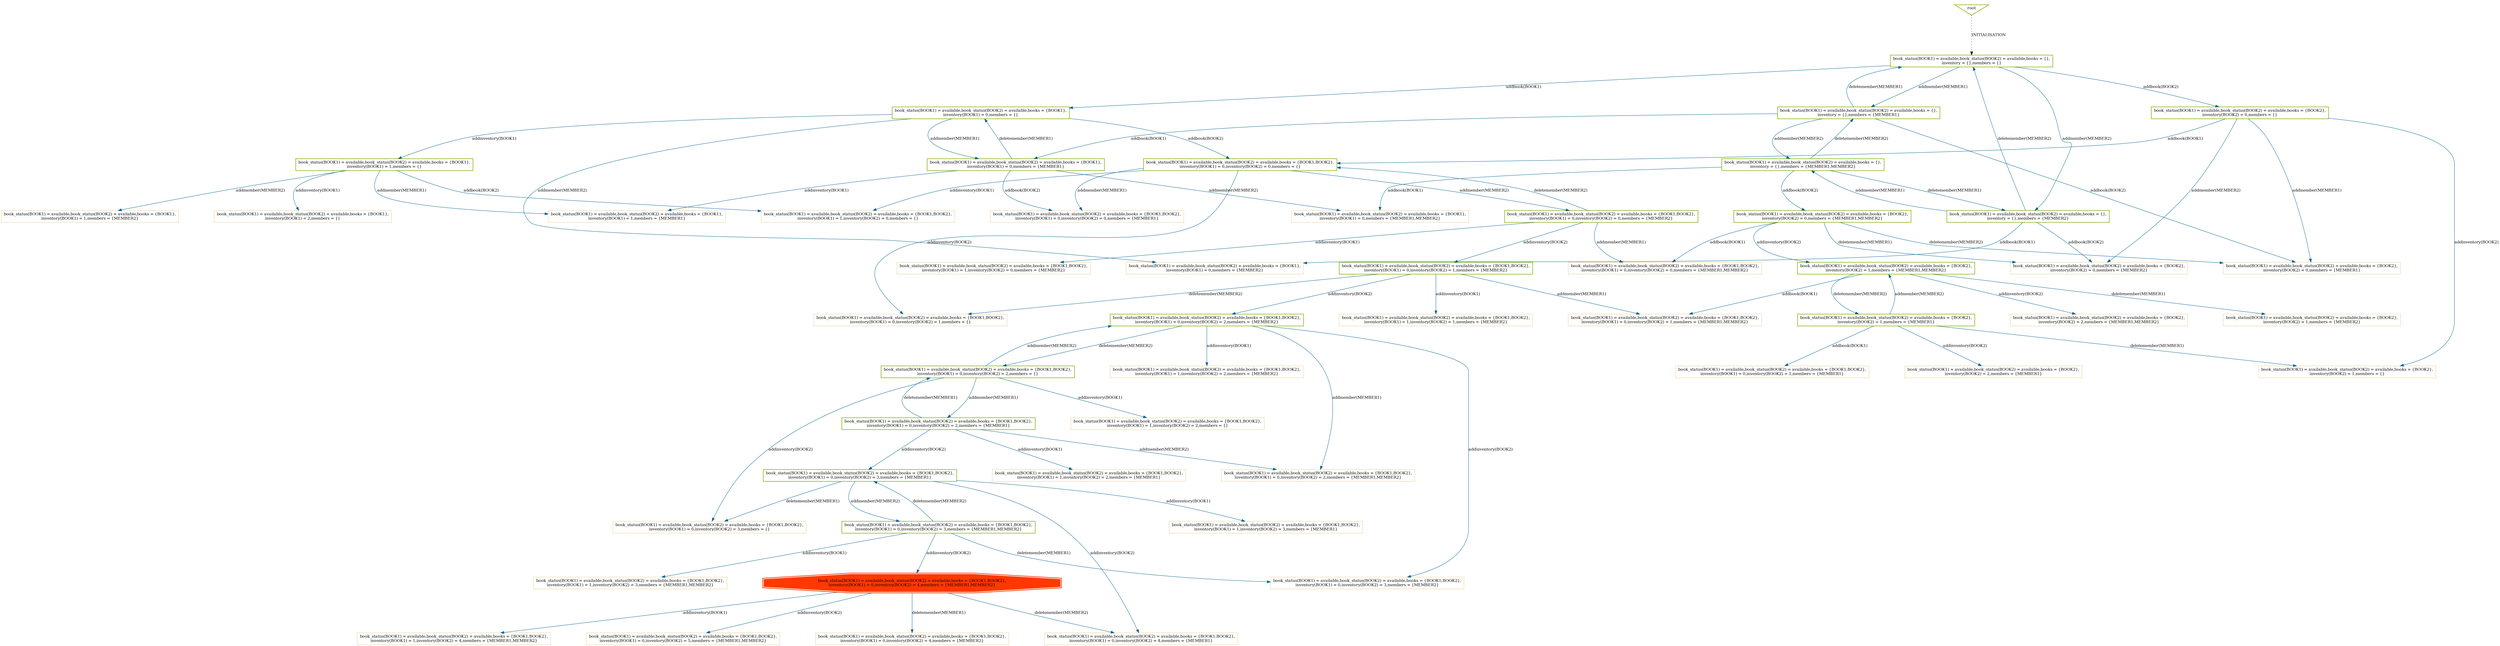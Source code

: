 digraph visited_states {
graph [nodesep=1.5, ranksep=1.5];
root [shape=invtriangle, color="#99BF38", fontsize=12, penwidth=2, label="root"];

root -> 0 [style = dotted, color = black, label="INITIALISATION", fontsize=12];

0 [shape=box, color="#99BF38", fontsize=12, penwidth=2, label="book_status(BOOK1) = available,book_status(BOOK2) = available,books = \{\},\ninventory = \{\},members = \{\}"];

0 -> 1 [color = "#006391", label="addbook(BOOK1)", fontsize=12];
0 -> 2 [color = "#006391", label="addbook(BOOK2)", fontsize=12];
0 -> 3 [color = "#006391", label="addmember(MEMBER1)", fontsize=12];
0 -> 4 [color = "#006391", label="addmember(MEMBER2)", fontsize=12];

1 [shape=box, color="#99BF38", fontsize=12, penwidth=2, label="book_status(BOOK1) = available,book_status(BOOK2) = available,books = \{BOOK1\},\ninventory(BOOK1) = 0,members = \{\}"];

1 -> 5 [color = "#006391", label="addbook(BOOK2)", fontsize=12];
1 -> 6 [color = "#006391", label="addinventory(BOOK1)", fontsize=12];
1 -> 7 [color = "#006391", label="addmember(MEMBER1)", fontsize=12];
1 -> 8 [color = "#006391", label="addmember(MEMBER2)", fontsize=12];

2 [shape=box, color="#99BF38", fontsize=12, penwidth=2, label="book_status(BOOK1) = available,book_status(BOOK2) = available,books = \{BOOK2\},\ninventory(BOOK2) = 0,members = \{\}"];

2 -> 5 [color = "#006391", label="addbook(BOOK1)", fontsize=12];
2 -> 13 [color = "#006391", label="addinventory(BOOK2)", fontsize=12];
2 -> 14 [color = "#006391", label="addmember(MEMBER1)", fontsize=12];
2 -> 9 [color = "#006391", label="addmember(MEMBER2)", fontsize=12];

3 [shape=box, color="#99BF38", fontsize=12, penwidth=2, label="book_status(BOOK1) = available,book_status(BOOK2) = available,books = \{\},\ninventory = \{\},members = \{MEMBER1\}"];

3 -> 7 [color = "#006391", label="addbook(BOOK1)", fontsize=12];
3 -> 14 [color = "#006391", label="addbook(BOOK2)", fontsize=12];
3 -> 10 [color = "#006391", label="addmember(MEMBER2)", fontsize=12];
3 -> 0 [color = "#006391", label="deletemember(MEMBER1)", fontsize=12];

4 [shape=box, color="#99BF38", fontsize=12, penwidth=2, label="book_status(BOOK1) = available,book_status(BOOK2) = available,books = \{\},\ninventory = \{\},members = \{MEMBER2\}"];

4 -> 8 [color = "#006391", label="addbook(BOOK1)", fontsize=12];
4 -> 9 [color = "#006391", label="addbook(BOOK2)", fontsize=12];
4 -> 10 [color = "#006391", label="addmember(MEMBER1)", fontsize=12];
4 -> 0 [color = "#006391", label="deletemember(MEMBER2)", fontsize=12];

5 [shape=box, color="#99BF38", fontsize=12, penwidth=2, label="book_status(BOOK1) = available,book_status(BOOK2) = available,books = \{BOOK1,BOOK2\},\ninventory(BOOK1) = 0,inventory(BOOK2) = 0,members = \{\}"];

5 -> 23 [color = "#006391", label="addinventory(BOOK1)", fontsize=12];
5 -> 24 [color = "#006391", label="addinventory(BOOK2)", fontsize=12];
5 -> 25 [color = "#006391", label="addmember(MEMBER1)", fontsize=12];
5 -> 26 [color = "#006391", label="addmember(MEMBER2)", fontsize=12];

6 [shape=box, color="#99BF38", fontsize=12, penwidth=2, label="book_status(BOOK1) = available,book_status(BOOK2) = available,books = \{BOOK1\},\ninventory(BOOK1) = 1,members = \{\}"];

6 -> 23 [color = "#006391", label="addbook(BOOK2)", fontsize=12];
6 -> 35 [color = "#006391", label="addinventory(BOOK1)", fontsize=12];
6 -> 36 [color = "#006391", label="addmember(MEMBER1)", fontsize=12];
6 -> 37 [color = "#006391", label="addmember(MEMBER2)", fontsize=12];

7 [shape=box, color="#99BF38", fontsize=12, penwidth=2, label="book_status(BOOK1) = available,book_status(BOOK2) = available,books = \{BOOK1\},\ninventory(BOOK1) = 0,members = \{MEMBER1\}"];

7 -> 25 [color = "#006391", label="addbook(BOOK2)", fontsize=12];
7 -> 36 [color = "#006391", label="addinventory(BOOK1)", fontsize=12];
7 -> 11 [color = "#006391", label="addmember(MEMBER2)", fontsize=12];
7 -> 1 [color = "#006391", label="deletemember(MEMBER1)", fontsize=12];

8 [shape=box, color="#F4E3C1", fontsize=12, penwidth=2, label="book_status(BOOK1) = available,book_status(BOOK2) = available,books = \{BOOK1\},\ninventory(BOOK1) = 0,members = \{MEMBER2\}"];


9 [shape=box, color="#F4E3C1", fontsize=12, penwidth=2, label="book_status(BOOK1) = available,book_status(BOOK2) = available,books = \{BOOK2\},\ninventory(BOOK2) = 0,members = \{MEMBER2\}"];


10 [shape=box, color="#99BF38", fontsize=12, penwidth=2, label="book_status(BOOK1) = available,book_status(BOOK2) = available,books = \{\},\ninventory = \{\},members = \{MEMBER1,MEMBER2\}"];

10 -> 11 [color = "#006391", label="addbook(BOOK1)", fontsize=12];
10 -> 12 [color = "#006391", label="addbook(BOOK2)", fontsize=12];
10 -> 4 [color = "#006391", label="deletemember(MEMBER1)", fontsize=12];
10 -> 3 [color = "#006391", label="deletemember(MEMBER2)", fontsize=12];

11 [shape=box, color="#F4E3C1", fontsize=12, penwidth=2, label="book_status(BOOK1) = available,book_status(BOOK2) = available,books = \{BOOK1\},\ninventory(BOOK1) = 0,members = \{MEMBER1,MEMBER2\}"];


12 [shape=box, color="#99BF38", fontsize=12, penwidth=2, label="book_status(BOOK1) = available,book_status(BOOK2) = available,books = \{BOOK2\},\ninventory(BOOK2) = 0,members = \{MEMBER1,MEMBER2\}"];

12 -> 15 [color = "#006391", label="addbook(BOOK1)", fontsize=12];
12 -> 16 [color = "#006391", label="addinventory(BOOK2)", fontsize=12];
12 -> 9 [color = "#006391", label="deletemember(MEMBER1)", fontsize=12];
12 -> 14 [color = "#006391", label="deletemember(MEMBER2)", fontsize=12];

13 [shape=box, color="#F4E3C1", fontsize=12, penwidth=2, label="book_status(BOOK1) = available,book_status(BOOK2) = available,books = \{BOOK2\},\ninventory(BOOK2) = 1,members = \{\}"];


14 [shape=box, color="#F4E3C1", fontsize=12, penwidth=2, label="book_status(BOOK1) = available,book_status(BOOK2) = available,books = \{BOOK2\},\ninventory(BOOK2) = 0,members = \{MEMBER1\}"];


15 [shape=box, color="#F4E3C1", fontsize=12, penwidth=2, label="book_status(BOOK1) = available,book_status(BOOK2) = available,books = \{BOOK1,BOOK2\},\ninventory(BOOK1) = 0,inventory(BOOK2) = 0,members = \{MEMBER1,MEMBER2\}"];


16 [shape=box, color="#99BF38", fontsize=12, penwidth=2, label="book_status(BOOK1) = available,book_status(BOOK2) = available,books = \{BOOK2\},\ninventory(BOOK2) = 1,members = \{MEMBER1,MEMBER2\}"];

16 -> 17 [color = "#006391", label="addbook(BOOK1)", fontsize=12];
16 -> 18 [color = "#006391", label="addinventory(BOOK2)", fontsize=12];
16 -> 19 [color = "#006391", label="deletemember(MEMBER1)", fontsize=12];
16 -> 20 [color = "#006391", label="deletemember(MEMBER2)", fontsize=12];

17 [shape=box, color="#F4E3C1", fontsize=12, penwidth=2, label="book_status(BOOK1) = available,book_status(BOOK2) = available,books = \{BOOK1,BOOK2\},\ninventory(BOOK1) = 0,inventory(BOOK2) = 1,members = \{MEMBER1,MEMBER2\}"];


18 [shape=box, color="#F4E3C1", fontsize=12, penwidth=2, label="book_status(BOOK1) = available,book_status(BOOK2) = available,books = \{BOOK2\},\ninventory(BOOK2) = 2,members = \{MEMBER1,MEMBER2\}"];


19 [shape=box, color="#F4E3C1", fontsize=12, penwidth=2, label="book_status(BOOK1) = available,book_status(BOOK2) = available,books = \{BOOK2\},\ninventory(BOOK2) = 1,members = \{MEMBER2\}"];


20 [shape=box, color="#99BF38", fontsize=12, penwidth=2, label="book_status(BOOK1) = available,book_status(BOOK2) = available,books = \{BOOK2\},\ninventory(BOOK2) = 1,members = \{MEMBER1\}"];

20 -> 21 [color = "#006391", label="addbook(BOOK1)", fontsize=12];
20 -> 22 [color = "#006391", label="addinventory(BOOK2)", fontsize=12];
20 -> 16 [color = "#006391", label="addmember(MEMBER2)", fontsize=12];
20 -> 13 [color = "#006391", label="deletemember(MEMBER1)", fontsize=12];

21 [shape=box, color="#F4E3C1", fontsize=12, penwidth=2, label="book_status(BOOK1) = available,book_status(BOOK2) = available,books = \{BOOK1,BOOK2\},\ninventory(BOOK1) = 0,inventory(BOOK2) = 1,members = \{MEMBER1\}"];


22 [shape=box, color="#F4E3C1", fontsize=12, penwidth=2, label="book_status(BOOK1) = available,book_status(BOOK2) = available,books = \{BOOK2\},\ninventory(BOOK2) = 2,members = \{MEMBER1\}"];


23 [shape=box, color="#F4E3C1", fontsize=12, penwidth=2, label="book_status(BOOK1) = available,book_status(BOOK2) = available,books = \{BOOK1,BOOK2\},\ninventory(BOOK1) = 1,inventory(BOOK2) = 0,members = \{\}"];


24 [shape=box, color="#F4E3C1", fontsize=12, penwidth=2, label="book_status(BOOK1) = available,book_status(BOOK2) = available,books = \{BOOK1,BOOK2\},\ninventory(BOOK1) = 0,inventory(BOOK2) = 1,members = \{\}"];


25 [shape=box, color="#F4E3C1", fontsize=12, penwidth=2, label="book_status(BOOK1) = available,book_status(BOOK2) = available,books = \{BOOK1,BOOK2\},\ninventory(BOOK1) = 0,inventory(BOOK2) = 0,members = \{MEMBER1\}"];


26 [shape=box, color="#99BF38", fontsize=12, penwidth=2, label="book_status(BOOK1) = available,book_status(BOOK2) = available,books = \{BOOK1,BOOK2\},\ninventory(BOOK1) = 0,inventory(BOOK2) = 0,members = \{MEMBER2\}"];

26 -> 27 [color = "#006391", label="addinventory(BOOK1)", fontsize=12];
26 -> 28 [color = "#006391", label="addinventory(BOOK2)", fontsize=12];
26 -> 15 [color = "#006391", label="addmember(MEMBER1)", fontsize=12];
26 -> 5 [color = "#006391", label="deletemember(MEMBER2)", fontsize=12];

27 [shape=box, color="#F4E3C1", fontsize=12, penwidth=2, label="book_status(BOOK1) = available,book_status(BOOK2) = available,books = \{BOOK1,BOOK2\},\ninventory(BOOK1) = 1,inventory(BOOK2) = 0,members = \{MEMBER2\}"];


28 [shape=box, color="#99BF38", fontsize=12, penwidth=2, label="book_status(BOOK1) = available,book_status(BOOK2) = available,books = \{BOOK1,BOOK2\},\ninventory(BOOK1) = 0,inventory(BOOK2) = 1,members = \{MEMBER2\}"];

28 -> 29 [color = "#006391", label="addinventory(BOOK1)", fontsize=12];
28 -> 30 [color = "#006391", label="addinventory(BOOK2)", fontsize=12];
28 -> 17 [color = "#006391", label="addmember(MEMBER1)", fontsize=12];
28 -> 24 [color = "#006391", label="deletemember(MEMBER2)", fontsize=12];

29 [shape=box, color="#F4E3C1", fontsize=12, penwidth=2, label="book_status(BOOK1) = available,book_status(BOOK2) = available,books = \{BOOK1,BOOK2\},\ninventory(BOOK1) = 1,inventory(BOOK2) = 1,members = \{MEMBER2\}"];


30 [shape=box, color="#99BF38", fontsize=12, penwidth=2, label="book_status(BOOK1) = available,book_status(BOOK2) = available,books = \{BOOK1,BOOK2\},\ninventory(BOOK1) = 0,inventory(BOOK2) = 2,members = \{MEMBER2\}"];

30 -> 31 [color = "#006391", label="addinventory(BOOK1)", fontsize=12];
30 -> 32 [color = "#006391", label="addinventory(BOOK2)", fontsize=12];
30 -> 33 [color = "#006391", label="addmember(MEMBER1)", fontsize=12];
30 -> 34 [color = "#006391", label="deletemember(MEMBER2)", fontsize=12];

31 [shape=box, color="#F4E3C1", fontsize=12, penwidth=2, label="book_status(BOOK1) = available,book_status(BOOK2) = available,books = \{BOOK1,BOOK2\},\ninventory(BOOK1) = 1,inventory(BOOK2) = 2,members = \{MEMBER2\}"];


32 [shape=box, color="#F4E3C1", fontsize=12, penwidth=2, label="book_status(BOOK1) = available,book_status(BOOK2) = available,books = \{BOOK1,BOOK2\},\ninventory(BOOK1) = 0,inventory(BOOK2) = 3,members = \{MEMBER2\}"];


33 [shape=box, color="#F4E3C1", fontsize=12, penwidth=2, label="book_status(BOOK1) = available,book_status(BOOK2) = available,books = \{BOOK1,BOOK2\},\ninventory(BOOK1) = 0,inventory(BOOK2) = 2,members = \{MEMBER1,MEMBER2\}"];


34 [shape=box, color="#99BF38", fontsize=12, penwidth=2, label="book_status(BOOK1) = available,book_status(BOOK2) = available,books = \{BOOK1,BOOK2\},\ninventory(BOOK1) = 0,inventory(BOOK2) = 2,members = \{\}"];

34 -> 38 [color = "#006391", label="addinventory(BOOK1)", fontsize=12];
34 -> 39 [color = "#006391", label="addinventory(BOOK2)", fontsize=12];
34 -> 40 [color = "#006391", label="addmember(MEMBER1)", fontsize=12];
34 -> 30 [color = "#006391", label="addmember(MEMBER2)", fontsize=12];

35 [shape=box, color="#F4E3C1", fontsize=12, penwidth=2, label="book_status(BOOK1) = available,book_status(BOOK2) = available,books = \{BOOK1\},\ninventory(BOOK1) = 2,members = \{\}"];


36 [shape=box, color="#F4E3C1", fontsize=12, penwidth=2, label="book_status(BOOK1) = available,book_status(BOOK2) = available,books = \{BOOK1\},\ninventory(BOOK1) = 1,members = \{MEMBER1\}"];


37 [shape=box, color="#F4E3C1", fontsize=12, penwidth=2, label="book_status(BOOK1) = available,book_status(BOOK2) = available,books = \{BOOK1\},\ninventory(BOOK1) = 1,members = \{MEMBER2\}"];


38 [shape=box, color="#F4E3C1", fontsize=12, penwidth=2, label="book_status(BOOK1) = available,book_status(BOOK2) = available,books = \{BOOK1,BOOK2\},\ninventory(BOOK1) = 1,inventory(BOOK2) = 2,members = \{\}"];


39 [shape=box, color="#F4E3C1", fontsize=12, penwidth=2, label="book_status(BOOK1) = available,book_status(BOOK2) = available,books = \{BOOK1,BOOK2\},\ninventory(BOOK1) = 0,inventory(BOOK2) = 3,members = \{\}"];


40 [shape=box, color="#99BF38", fontsize=12, penwidth=2, label="book_status(BOOK1) = available,book_status(BOOK2) = available,books = \{BOOK1,BOOK2\},\ninventory(BOOK1) = 0,inventory(BOOK2) = 2,members = \{MEMBER1\}"];

40 -> 41 [color = "#006391", label="addinventory(BOOK1)", fontsize=12];
40 -> 42 [color = "#006391", label="addinventory(BOOK2)", fontsize=12];
40 -> 33 [color = "#006391", label="addmember(MEMBER2)", fontsize=12];
40 -> 34 [color = "#006391", label="deletemember(MEMBER1)", fontsize=12];

41 [shape=box, color="#F4E3C1", fontsize=12, penwidth=2, label="book_status(BOOK1) = available,book_status(BOOK2) = available,books = \{BOOK1,BOOK2\},\ninventory(BOOK1) = 1,inventory(BOOK2) = 2,members = \{MEMBER1\}"];


42 [shape=box, color="#99BF38", fontsize=12, penwidth=2, label="book_status(BOOK1) = available,book_status(BOOK2) = available,books = \{BOOK1,BOOK2\},\ninventory(BOOK1) = 0,inventory(BOOK2) = 3,members = \{MEMBER1\}"];

42 -> 43 [color = "#006391", label="addinventory(BOOK1)", fontsize=12];
42 -> 44 [color = "#006391", label="addinventory(BOOK2)", fontsize=12];
42 -> 45 [color = "#006391", label="addmember(MEMBER2)", fontsize=12];
42 -> 39 [color = "#006391", label="deletemember(MEMBER1)", fontsize=12];

43 [shape=box, color="#F4E3C1", fontsize=12, penwidth=2, label="book_status(BOOK1) = available,book_status(BOOK2) = available,books = \{BOOK1,BOOK2\},\ninventory(BOOK1) = 1,inventory(BOOK2) = 3,members = \{MEMBER1\}"];


44 [shape=box, color="#F4E3C1", fontsize=12, penwidth=2, label="book_status(BOOK1) = available,book_status(BOOK2) = available,books = \{BOOK1,BOOK2\},\ninventory(BOOK1) = 0,inventory(BOOK2) = 4,members = \{MEMBER1\}"];


45 [shape=box, color="#99BF38", fontsize=12, penwidth=2, label="book_status(BOOK1) = available,book_status(BOOK2) = available,books = \{BOOK1,BOOK2\},\ninventory(BOOK1) = 0,inventory(BOOK2) = 3,members = \{MEMBER1,MEMBER2\}"];

45 -> 46 [color = "#006391", label="addinventory(BOOK1)", fontsize=12];
45 -> 47 [color = "#006391", label="addinventory(BOOK2)", fontsize=12];
45 -> 32 [color = "#006391", label="deletemember(MEMBER1)", fontsize=12];
45 -> 42 [color = "#006391", label="deletemember(MEMBER2)", fontsize=12];

46 [shape=box, color="#F4E3C1", fontsize=12, penwidth=2, label="book_status(BOOK1) = available,book_status(BOOK2) = available,books = \{BOOK1,BOOK2\},\ninventory(BOOK1) = 1,inventory(BOOK2) = 3,members = \{MEMBER1,MEMBER2\}"];


47 [shape=doubleoctagon, style="filled", color="#FF3800", fontsize=12, penwidth=2, label="book_status(BOOK1) = available,book_status(BOOK2) = available,books = \{BOOK1,BOOK2\},\ninventory(BOOK1) = 0,inventory(BOOK2) = 4,members = \{MEMBER1,MEMBER2\}"];

47 -> 48 [color = "#006391", label="addinventory(BOOK1)", fontsize=12];
47 -> 49 [color = "#006391", label="addinventory(BOOK2)", fontsize=12];
47 -> 50 [color = "#006391", label="deletemember(MEMBER1)", fontsize=12];
47 -> 44 [color = "#006391", label="deletemember(MEMBER2)", fontsize=12];

48 [shape=box, color="#F4E3C1", fontsize=12, penwidth=2, label="book_status(BOOK1) = available,book_status(BOOK2) = available,books = \{BOOK1,BOOK2\},\ninventory(BOOK1) = 1,inventory(BOOK2) = 4,members = \{MEMBER1,MEMBER2\}"];


49 [shape=box, color="#F4E3C1", fontsize=12, penwidth=2, label="book_status(BOOK1) = available,book_status(BOOK2) = available,books = \{BOOK1,BOOK2\},\ninventory(BOOK1) = 0,inventory(BOOK2) = 5,members = \{MEMBER1,MEMBER2\}"];


50 [shape=box, color="#F4E3C1", fontsize=12, penwidth=2, label="book_status(BOOK1) = available,book_status(BOOK2) = available,books = \{BOOK1,BOOK2\},\ninventory(BOOK1) = 0,inventory(BOOK2) = 4,members = \{MEMBER2\}"];


}
